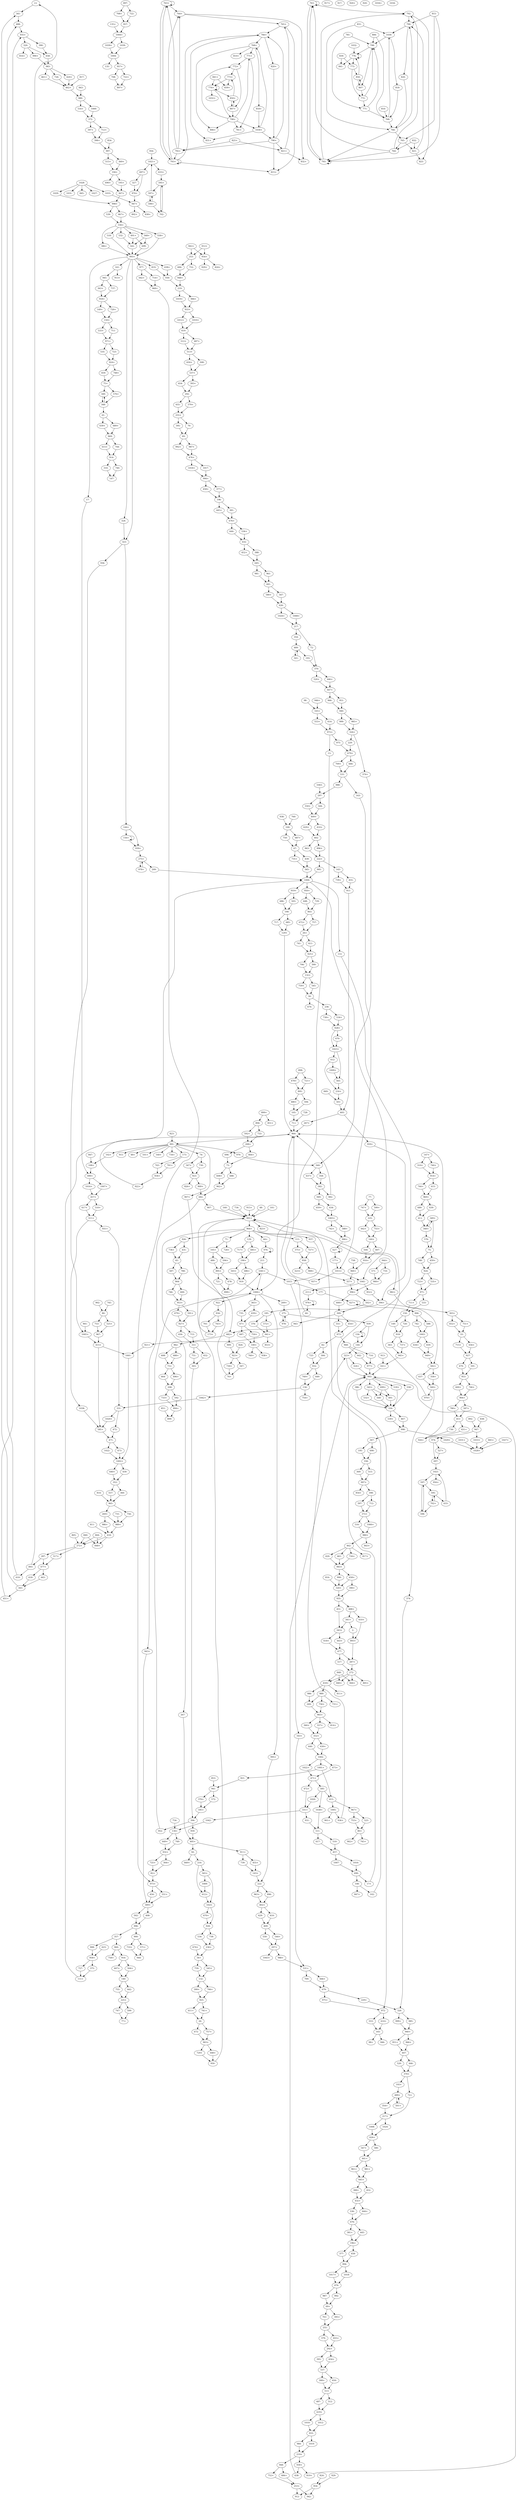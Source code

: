 digraph adj {
graph [k=96]
edge [d=-95]
"2+" [l=181 C=6617]
"2-" [l=181 C=6617]
"13+" [l=51885 C=1947701]
"13-" [l=51885 C=1947701]
"17+" [l=4302 C=157137]
"17-" [l=4302 C=157137]
"26+" [l=36218 C=1332350]
"26-" [l=36218 C=1332350]
"33+" [l=84609 C=2965486]
"33-" [l=84609 C=2965486]
"34+" [l=26505 C=946502]
"34-" [l=26505 C=946502]
"44+" [l=90139 C=2617283]
"44-" [l=90139 C=2617283]
"45+" [l=38775 C=1297351]
"45-" [l=38775 C=1297351]
"48+" [l=26106 C=727720]
"48-" [l=26106 C=727720]
"50+" [l=53007 C=1895568]
"50-" [l=53007 C=1895568]
"61+" [l=8997 C=337406]
"61-" [l=8997 C=337406]
"67+" [l=42121 C=1600592]
"67-" [l=42121 C=1600592]
"69+" [l=132 C=2029]
"69-" [l=132 C=2029]
"70+" [l=528 C=12772]
"70-" [l=528 C=12772]
"71+" [l=38166 C=1436063]
"71-" [l=38166 C=1436063]
"72+" [l=11473 C=368648]
"72-" [l=11473 C=368648]
"73+" [l=26655 C=868369]
"73-" [l=26655 C=868369]
"74+" [l=47492 C=1585593]
"74-" [l=47492 C=1585593]
"75+" [l=29534 C=1113592]
"75-" [l=29534 C=1113592]
"77+" [l=8643 C=333664]
"77-" [l=8643 C=333664]
"80+" [l=27953 C=1037447]
"80-" [l=27953 C=1037447]
"82+" [l=37859 C=1393367]
"82-" [l=37859 C=1393367]
"98+" [l=5160 C=167216]
"98-" [l=5160 C=167216]
"100+" [l=19050 C=720863]
"100-" [l=19050 C=720863]
"101+" [l=48884 C=1375836]
"101-" [l=48884 C=1375836]
"102+" [l=34471 C=1305440]
"102-" [l=34471 C=1305440]
"105+" [l=45658 C=1721011]
"105-" [l=45658 C=1721011]
"108+" [l=1276 C=48092]
"108-" [l=1276 C=48092]
"111+" [l=3347 C=116362]
"111-" [l=3347 C=116362]
"129+" [l=14818 C=445523]
"129-" [l=14818 C=445523]
"132+" [l=24888 C=866347]
"132-" [l=24888 C=866347]
"134+" [l=22569 C=816131]
"134-" [l=22569 C=816131]
"135+" [l=9150 C=266546]
"135-" [l=9150 C=266546]
"140+" [l=7402 C=268202]
"140-" [l=7402 C=268202]
"143+" [l=16079 C=493841]
"143-" [l=16079 C=493841]
"144+" [l=22200 C=800492]
"144-" [l=22200 C=800492]
"147+" [l=5515 C=192295]
"147-" [l=5515 C=192295]
"149+" [l=191 C=3260]
"149-" [l=191 C=3260]
"150+" [l=4909 C=179222]
"150-" [l=4909 C=179222]
"156+" [l=1881 C=69302]
"156-" [l=1881 C=69302]
"160+" [l=13412 C=392368]
"160-" [l=13412 C=392368]
"161+" [l=350 C=19166]
"161-" [l=350 C=19166]
"163+" [l=44864 C=1356671]
"163-" [l=44864 C=1356671]
"165+" [l=3548 C=229948]
"165-" [l=3548 C=229948]
"173+" [l=20225 C=741942]
"173-" [l=20225 C=741942]
"177+" [l=41532 C=1386006]
"177-" [l=41532 C=1386006]
"185+" [l=14299 C=482765]
"185-" [l=14299 C=482765]
"190+" [l=25733 C=817374]
"190-" [l=25733 C=817374]
"193+" [l=9313 C=338063]
"193-" [l=9313 C=338063]
"194+" [l=199 C=26457]
"194-" [l=199 C=26457]
"195+" [l=191 C=23256]
"195-" [l=191 C=23256]
"196+" [l=952 C=58128]
"196-" [l=952 C=58128]
"208+" [l=7012 C=225361]
"208-" [l=7012 C=225361]
"209+" [l=14202 C=516423]
"209-" [l=14202 C=516423]
"211+" [l=39254 C=1182845]
"211-" [l=39254 C=1182845]
"216+" [l=2477 C=88643]
"216-" [l=2477 C=88643]
"217+" [l=1141 C=62992]
"217-" [l=1141 C=62992]
"219+" [l=279 C=12414]
"219-" [l=279 C=12414]
"222+" [l=165 C=3057]
"222-" [l=165 C=3057]
"225+" [l=8090 C=295293]
"225-" [l=8090 C=295293]
"229+" [l=2241 C=73185]
"229-" [l=2241 C=73185]
"236+" [l=12728 C=458281]
"236-" [l=12728 C=458281]
"253+" [l=6420 C=182492]
"253-" [l=6420 C=182492]
"255+" [l=920 C=53860]
"255-" [l=920 C=53860]
"267+" [l=2547 C=73645]
"267-" [l=2547 C=73645]
"269+" [l=168 C=18448]
"269-" [l=168 C=18448]
"272+" [l=286 C=46418]
"272-" [l=286 C=46418]
"275+" [l=131 C=3288]
"275-" [l=131 C=3288]
"287+" [l=134 C=7957]
"287-" [l=134 C=7957]
"292+" [l=202 C=6941]
"292-" [l=202 C=6941]
"297+" [l=186 C=7475]
"297-" [l=186 C=7475]
"303+" [l=11183 C=399112]
"303-" [l=11183 C=399112]
"304+" [l=191 C=3227]
"304-" [l=191 C=3227]
"308+" [l=191 C=3501]
"308-" [l=191 C=3501]
"309+" [l=266 C=16688]
"309-" [l=266 C=16688]
"310+" [l=191 C=3093]
"310-" [l=191 C=3093]
"320+" [l=156 C=14797]
"320-" [l=156 C=14797]
"323+" [l=143 C=3876]
"323-" [l=143 C=3876]
"324+" [l=307 C=9463]
"324-" [l=307 C=9463]
"326+" [l=163 C=3880]
"326-" [l=163 C=3880]
"327+" [l=392 C=5532]
"327-" [l=392 C=5532]
"331+" [l=107 C=1008]
"331-" [l=107 C=1008]
"341+" [l=195 C=11542]
"341-" [l=195 C=11542]
"343+" [l=239 C=14252]
"343-" [l=239 C=14252]
"347+" [l=191 C=2676]
"347-" [l=191 C=2676]
"348+" [l=155 C=3600]
"348-" [l=155 C=3600]
"349+" [l=250 C=4128]
"349-" [l=250 C=4128]
"352+" [l=209 C=27530]
"352-" [l=209 C=27530]
"354+" [l=5063 C=165222]
"354-" [l=5063 C=165222]
"357+" [l=212 C=8329]
"357-" [l=212 C=8329]
"358+" [l=222 C=4412]
"358-" [l=222 C=4412]
"360+" [l=191 C=23078]
"360-" [l=191 C=23078]
"363+" [l=191 C=3051]
"363-" [l=191 C=3051]
"365+" [l=553 C=16482]
"365-" [l=553 C=16482]
"367+" [l=224 C=32397]
"367-" [l=224 C=32397]
"369+" [l=193 C=23127]
"369-" [l=193 C=23127]
"370+" [l=520 C=31757]
"370-" [l=520 C=31757]
"372+" [l=140 C=11374]
"372-" [l=140 C=11374]
"374+" [l=2644 C=95250]
"374-" [l=2644 C=95250]
"375+" [l=191 C=3009]
"375-" [l=191 C=3009]
"376+" [l=191 C=3394]
"376-" [l=191 C=3394]
"377+" [l=191 C=4649]
"377-" [l=191 C=4649]
"379+" [l=191 C=2498]
"379-" [l=191 C=2498]
"381+" [l=314 C=6722]
"381-" [l=314 C=6722]
"386+" [l=246 C=5491]
"386-" [l=246 C=5491]
"388+" [l=1997 C=56974]
"388-" [l=1997 C=56974]
"390+" [l=303 C=6026]
"390-" [l=303 C=6026]
"393+" [l=191 C=3166]
"393-" [l=191 C=3166]
"394+" [l=308 C=17489]
"394-" [l=308 C=17489]
"395+" [l=477 C=11457]
"395-" [l=477 C=11457]
"397+" [l=191 C=23465]
"397-" [l=191 C=23465]
"398+" [l=186 C=21280]
"398-" [l=186 C=21280]
"399+" [l=191 C=3056]
"399-" [l=191 C=3056]
"402+" [l=151 C=3665]
"402-" [l=151 C=3665]
"405+" [l=284 C=10400]
"405-" [l=284 C=10400]
"408+" [l=440 C=22719]
"408-" [l=440 C=22719]
"409+" [l=145 C=4656]
"409-" [l=145 C=4656]
"410+" [l=236 C=6285]
"410-" [l=236 C=6285]
"415+" [l=145 C=5037]
"415-" [l=145 C=5037]
"418+" [l=219 C=26355]
"418-" [l=219 C=26355]
"420+" [l=202 C=12623]
"420-" [l=202 C=12623]
"430+" [l=191 C=23394]
"430-" [l=191 C=23394]
"431+" [l=191 C=3070]
"431-" [l=191 C=3070]
"432+" [l=457 C=26497]
"432-" [l=457 C=26497]
"438+" [l=191 C=3357]
"438-" [l=191 C=3357]
"439+" [l=191 C=3059]
"439-" [l=191 C=3059]
"441+" [l=146 C=3256]
"441-" [l=146 C=3256]
"442+" [l=191 C=3432]
"442-" [l=191 C=3432]
"443+" [l=280 C=15753]
"443-" [l=280 C=15753]
"445+" [l=314 C=6184]
"445-" [l=314 C=6184]
"446+" [l=340 C=7809]
"446-" [l=340 C=7809]
"447+" [l=144 C=3934]
"447-" [l=144 C=3934]
"451+" [l=342 C=19946]
"451-" [l=342 C=19946]
"452+" [l=1106 C=33363]
"452-" [l=1106 C=33363]
"454+" [l=191 C=3642]
"454-" [l=191 C=3642]
"455+" [l=191 C=2946]
"455-" [l=191 C=2946]
"457+" [l=320 C=18053]
"457-" [l=320 C=18053]
"458+" [l=191 C=2490]
"458-" [l=191 C=2490]
"459+" [l=191 C=3671]
"459-" [l=191 C=3671]
"461+" [l=191 C=15406]
"461-" [l=191 C=15406]
"462+" [l=176 C=18499]
"462-" [l=176 C=18499]
"467+" [l=193 C=3263]
"467-" [l=193 C=3263]
"471+" [l=152 C=9434]
"471-" [l=152 C=9434]
"472+" [l=281 C=5447]
"472-" [l=281 C=5447]
"473+" [l=191 C=14977]
"473-" [l=191 C=14977]
"476+" [l=152 C=4307]
"476-" [l=152 C=4307]
"477+" [l=131 C=3671]
"477-" [l=131 C=3671]
"478+" [l=191 C=4004]
"478-" [l=191 C=4004]
"479+" [l=191 C=702]
"479-" [l=191 C=702]
"480+" [l=191 C=3109]
"480-" [l=191 C=3109]
"487+" [l=191 C=3153]
"487-" [l=191 C=3153]
"488+" [l=231 C=25290]
"488-" [l=231 C=25290]
"489+" [l=193 C=6011]
"489-" [l=193 C=6011]
"490+" [l=242 C=10593]
"490-" [l=242 C=10593]
"491+" [l=164 C=4144]
"491-" [l=164 C=4144]
"501+" [l=183 C=1664]
"501-" [l=183 C=1664]
"502+" [l=440 C=11189]
"502-" [l=440 C=11189]
"503+" [l=191 C=2722]
"503-" [l=191 C=2722]
"504+" [l=191 C=2643]
"504-" [l=191 C=2643]
"510+" [l=191 C=4000]
"510-" [l=191 C=4000]
"511+" [l=158 C=4973]
"511-" [l=158 C=4973]
"512+" [l=191 C=3215]
"512-" [l=191 C=3215]
"513+" [l=215 C=6875]
"513-" [l=215 C=6875]
"515+" [l=193 C=8526]
"515-" [l=193 C=8526]
"516+" [l=192 C=4088]
"516-" [l=192 C=4088]
"517+" [l=195 C=3477]
"517-" [l=195 C=3477]
"518+" [l=344 C=11056]
"518-" [l=344 C=11056]
"520+" [l=340 C=7588]
"520-" [l=340 C=7588]
"525+" [l=191 C=3156]
"525-" [l=191 C=3156]
"531+" [l=193 C=6292]
"531-" [l=193 C=6292]
"532+" [l=190 C=4565]
"532-" [l=190 C=4565]
"533+" [l=191 C=3122]
"533-" [l=191 C=3122]
"534+" [l=191 C=1988]
"534-" [l=191 C=1988]
"535+" [l=191 C=2090]
"535-" [l=191 C=2090]
"536+" [l=261 C=5342]
"536-" [l=261 C=5342]
"537+" [l=209 C=8963]
"537-" [l=209 C=8963]
"539+" [l=193 C=22517]
"539-" [l=193 C=22517]
"542+" [l=176 C=5882]
"542-" [l=176 C=5882]
"544+" [l=297 C=6857]
"544-" [l=297 C=6857]
"545+" [l=191 C=2650]
"545-" [l=191 C=2650]
"547+" [l=239 C=4648]
"547-" [l=239 C=4648]
"550+" [l=297 C=6946]
"550-" [l=297 C=6946]
"551+" [l=191 C=2925]
"551-" [l=191 C=2925]
"553+" [l=191 C=4976]
"553-" [l=191 C=4976]
"556+" [l=128 C=7111]
"556-" [l=128 C=7111]
"557+" [l=191 C=9326]
"557-" [l=191 C=9326]
"558+" [l=326 C=16362]
"558-" [l=326 C=16362]
"560+" [l=152 C=3090]
"560-" [l=152 C=3090]
"565+" [l=216 C=4342]
"565-" [l=216 C=4342]
"568+" [l=176 C=3745]
"568-" [l=176 C=3745]
"571+" [l=191 C=2765]
"571-" [l=191 C=2765]
"572+" [l=191 C=544]
"572-" [l=191 C=544]
"576+" [l=256 C=5246]
"576-" [l=256 C=5246]
"580+" [l=239 C=4326]
"580-" [l=239 C=4326]
"582+" [l=159 C=4443]
"582-" [l=159 C=4443]
"585+" [l=161 C=10418]
"585-" [l=161 C=10418]
"587+" [l=191 C=3331]
"587-" [l=191 C=3331]
"588+" [l=191 C=4360]
"588-" [l=191 C=4360]
"591+" [l=191 C=4406]
"591-" [l=191 C=4406]
"592+" [l=191 C=2652]
"592-" [l=191 C=2652]
"594+" [l=191 C=1280]
"594-" [l=191 C=1280]
"595+" [l=103 C=252]
"595-" [l=103 C=252]
"597+" [l=104 C=248]
"597-" [l=104 C=248]
"598+" [l=260 C=2143]
"598-" [l=260 C=2143]
"599+" [l=191 C=2876]
"599-" [l=191 C=2876]
"600+" [l=191 C=2721]
"600-" [l=191 C=2721]
"607+" [l=191 C=347]
"607-" [l=191 C=347]
"608+" [l=191 C=2408]
"608-" [l=191 C=2408]
"610+" [l=281 C=14896]
"610-" [l=281 C=14896]
"611+" [l=191 C=2601]
"611-" [l=191 C=2601]
"612+" [l=212 C=4029]
"612-" [l=212 C=4029]
"614+" [l=191 C=3369]
"614-" [l=191 C=3369]
"615+" [l=191 C=3187]
"615-" [l=191 C=3187]
"617+" [l=191 C=4200]
"617-" [l=191 C=4200]
"618+" [l=278 C=6241]
"618-" [l=278 C=6241]
"619+" [l=196 C=6761]
"619-" [l=196 C=6761]
"623+" [l=131 C=142]
"623-" [l=131 C=142]
"626+" [l=171 C=5016]
"626-" [l=171 C=5016]
"627+" [l=203 C=6126]
"627-" [l=203 C=6126]
"629+" [l=236 C=5660]
"629-" [l=236 C=5660]
"633+" [l=189 C=1446]
"633-" [l=189 C=1446]
"634+" [l=191 C=439]
"634-" [l=191 C=439]
"637+" [l=222 C=3571]
"637-" [l=222 C=3571]
"639+" [l=191 C=302]
"639-" [l=191 C=302]
"640+" [l=191 C=4643]
"640-" [l=191 C=4643]
"642+" [l=191 C=3014]
"642-" [l=191 C=3014]
"644+" [l=261 C=5395]
"644-" [l=261 C=5395]
"645+" [l=152 C=2572]
"645-" [l=152 C=2572]
"648+" [l=191 C=3682]
"648-" [l=191 C=3682]
"649+" [l=191 C=2576]
"649-" [l=191 C=2576]
"650+" [l=191 C=2868]
"650-" [l=191 C=2868]
"652+" [l=191 C=2893]
"652-" [l=191 C=2893]
"654+" [l=191 C=2582]
"654-" [l=191 C=2582]
"655+" [l=191 C=2933]
"655-" [l=191 C=2933]
"656+" [l=191 C=2536]
"656-" [l=191 C=2536]
"658+" [l=189 C=6440]
"658-" [l=189 C=6440]
"659+" [l=191 C=2070]
"659-" [l=191 C=2070]
"664+" [l=191 C=2162]
"664-" [l=191 C=2162]
"666+" [l=191 C=2816]
"666-" [l=191 C=2816]
"670+" [l=246 C=3976]
"670-" [l=246 C=3976]
"672+" [l=191 C=3000]
"672-" [l=191 C=3000]
"674+" [l=163 C=248]
"674-" [l=163 C=248]
"676+" [l=176 C=5805]
"676-" [l=176 C=5805]
"679+" [l=291 C=11743]
"679-" [l=291 C=11743]
"682+" [l=137 C=2319]
"682-" [l=137 C=2319]
"684+" [l=191 C=3082]
"684-" [l=191 C=3082]
"685+" [l=191 C=2705]
"685-" [l=191 C=2705]
"686+" [l=191 C=362]
"686-" [l=191 C=362]
"687+" [l=191 C=2950]
"687-" [l=191 C=2950]
"688+" [l=191 C=447]
"688-" [l=191 C=447]
"689+" [l=191 C=4263]
"689-" [l=191 C=4263]
"690+" [l=191 C=3709]
"690-" [l=191 C=3709]
"696+" [l=191 C=535]
"696-" [l=191 C=535]
"697+" [l=216 C=2537]
"697-" [l=216 C=2537]
"699+" [l=176 C=668]
"699-" [l=176 C=668]
"701+" [l=191 C=2988]
"701-" [l=191 C=2988]
"702+" [l=260 C=2694]
"702-" [l=260 C=2694]
"706+" [l=191 C=256]
"706-" [l=191 C=256]
"708+" [l=191 C=2356]
"708-" [l=191 C=2356]
"709+" [l=191 C=3394]
"709-" [l=191 C=3394]
"710+" [l=191 C=325]
"710-" [l=191 C=325]
"711+" [l=191 C=317]
"711-" [l=191 C=317]
"712+" [l=191 C=5054]
"712-" [l=191 C=5054]
"714+" [l=191 C=246]
"714-" [l=191 C=246]
"715+" [l=191 C=436]
"715-" [l=191 C=436]
"717+" [l=191 C=330]
"717-" [l=191 C=330]
"720+" [l=191 C=461]
"720-" [l=191 C=461]
"721+" [l=191 C=332]
"721-" [l=191 C=332]
"722+" [l=191 C=479]
"722-" [l=191 C=479]
"723+" [l=191 C=964]
"723-" [l=191 C=964]
"725+" [l=191 C=336]
"725-" [l=191 C=336]
"726+" [l=191 C=288]
"726-" [l=191 C=288]
"727+" [l=191 C=318]
"727-" [l=191 C=318]
"728+" [l=155 C=409]
"728-" [l=155 C=409]
"729+" [l=191 C=301]
"729-" [l=191 C=301]
"730+" [l=191 C=496]
"730-" [l=191 C=496]
"731+" [l=125 C=143]
"731-" [l=125 C=143]
"733+" [l=191 C=361]
"733-" [l=191 C=361]
"734+" [l=117 C=53]
"734-" [l=117 C=53]
"735+" [l=191 C=500]
"735-" [l=191 C=500]
"736+" [l=191 C=407]
"736-" [l=191 C=407]
"737+" [l=191 C=642]
"737-" [l=191 C=642]
"738+" [l=191 C=548]
"738-" [l=191 C=548]
"739+" [l=191 C=491]
"739-" [l=191 C=491]
"740+" [l=191 C=280]
"740-" [l=191 C=280]
"741+" [l=191 C=258]
"741-" [l=191 C=258]
"742+" [l=191 C=318]
"742-" [l=191 C=318]
"743+" [l=191 C=291]
"743-" [l=191 C=291]
"744+" [l=191 C=464]
"744-" [l=191 C=464]
"745+" [l=126 C=66]
"745-" [l=126 C=66]
"746+" [l=191 C=444]
"746-" [l=191 C=444]
"747+" [l=191 C=330]
"747-" [l=191 C=330]
"748+" [l=191 C=287]
"748-" [l=191 C=287]
"749+" [l=191 C=271]
"749-" [l=191 C=271]
"750+" [l=191 C=426]
"750-" [l=191 C=426]
"751+" [l=191 C=326]
"751-" [l=191 C=326]
"752+" [l=191 C=378]
"752-" [l=191 C=378]
"753+" [l=191 C=467]
"753-" [l=191 C=467]
"754+" [l=196 C=380]
"754-" [l=196 C=380]
"755+" [l=191 C=472]
"755-" [l=191 C=472]
"756+" [l=191 C=546]
"756-" [l=191 C=546]
"757+" [l=191 C=311]
"757-" [l=191 C=311]
"758+" [l=147 C=223]
"758-" [l=147 C=223]
"759+" [l=191 C=318]
"759-" [l=191 C=318]
"760+" [l=128 C=136]
"760-" [l=128 C=136]
"763+" [l=96 C=255]
"763-" [l=96 C=255]
"764+" [l=96 C=255]
"764-" [l=96 C=255]
"765+" [l=96 C=255]
"765-" [l=96 C=255]
"766+" [l=96 C=255]
"766-" [l=96 C=255]
"768+" [l=96 C=255]
"768-" [l=96 C=255]
"771+" [l=98 C=765]
"771-" [l=98 C=765]
"772+" [l=98 C=765]
"772-" [l=98 C=765]
"773+" [l=102 C=1710]
"773-" [l=102 C=1710]
"776+" [l=99 C=840]
"776-" [l=99 C=840]
"780+" [l=191 C=221]
"780-" [l=191 C=221]
"781+" [l=139 C=239]
"781-" [l=139 C=239]
"790+" [l=96 C=155]
"790-" [l=96 C=155]
"792+" [l=96 C=173]
"792-" [l=96 C=173]
"793+" [l=189 C=4006]
"793-" [l=189 C=4006]
"798+" [l=98 C=436]
"798-" [l=98 C=436]
"805+" [l=117 C=88]
"805-" [l=117 C=88]
"806+" [l=134 C=252]
"806-" [l=134 C=252]
"807+" [l=175 C=305]
"807-" [l=175 C=305]
"810+" [l=161 C=369]
"810-" [l=161 C=369]
"811+" [l=133 C=98]
"811-" [l=133 C=98]
"814+" [l=124 C=74]
"814-" [l=124 C=74]
"815+" [l=142 C=3016]
"815-" [l=142 C=3016]
"816+" [l=102 C=15]
"816-" [l=102 C=15]
"817+" [l=128 C=102]
"817-" [l=128 C=102]
"818+" [l=182 C=443]
"818-" [l=182 C=443]
"819+" [l=191 C=366]
"819-" [l=191 C=366]
"820+" [l=188 C=653]
"820-" [l=188 C=653]
"821+" [l=96 C=3]
"821-" [l=96 C=3]
"823+" [l=114 C=51]
"823-" [l=114 C=51]
"824+" [l=157 C=205]
"824-" [l=157 C=205]
"825+" [l=150 C=174]
"825-" [l=150 C=174]
"826+" [l=187 C=478]
"826-" [l=187 C=478]
"831+" [l=155 C=343]
"831-" [l=155 C=343]
"832+" [l=98 C=96]
"832-" [l=98 C=96]
"838+" [l=110 C=34]
"838-" [l=110 C=34]
"839+" [l=131 C=206]
"839-" [l=131 C=206]
"840+" [l=128 C=104]
"840-" [l=128 C=104]
"841+" [l=114 C=42]
"841-" [l=114 C=42]
"843+" [l=120 C=90]
"843-" [l=120 C=90]
"844+" [l=119 C=78]
"844-" [l=119 C=78]
"845+" [l=111 C=364]
"845-" [l=111 C=364]
"847+" [l=122 C=64]
"847-" [l=122 C=64]
"848+" [l=106 C=34]
"848-" [l=106 C=34]
"849+" [l=123 C=70]
"849-" [l=123 C=70]
"850+" [l=111 C=38]
"850-" [l=111 C=38]
"851+" [l=103 C=18]
"851-" [l=103 C=18]
"853+" [l=140 C=123]
"853-" [l=140 C=123]
"854+" [l=118 C=57]
"854-" [l=118 C=57]
"892+" [l=113049 C=3111879]
"892-" [l=113049 C=3111879]
"893+" [l=287 C=29556]
"893-" [l=287 C=29556]
"894+" [l=76659 C=2527415]
"894-" [l=76659 C=2527415]
"895+" [l=102482 C=3833737]
"895-" [l=102482 C=3833737]
"896+" [l=21865 C=680923]
"896-" [l=21865 C=680923]
"897+" [l=104259 C=3262571]
"897-" [l=104259 C=3262571]
"898+" [l=59208 C=2253594]
"898-" [l=59208 C=2253594]
"899+" [l=46513 C=1471307]
"899-" [l=46513 C=1471307]
"900+" [l=41851 C=1381651]
"900-" [l=41851 C=1381651]
"901+" [l=48671 C=1847974]
"901-" [l=48671 C=1847974]
"902+" [l=83395 C=3155699]
"902-" [l=83395 C=3155699]
"903+" [l=55828 C=2051894]
"903-" [l=55828 C=2051894]
"904+" [l=39614 C=1330418]
"904-" [l=39614 C=1330418]
"906+" [l=66459 C=2261587]
"906-" [l=66459 C=2261587]
"907+" [l=47118 C=1584610]
"907-" [l=47118 C=1584610]
"908+" [l=31616 C=1205305]
"908-" [l=31616 C=1205305]
"909+" [l=20063 C=650855]
"909-" [l=20063 C=650855]
"911+" [l=21268 C=618479]
"911-" [l=21268 C=618479]
"912+" [l=20276 C=553865]
"912-" [l=20276 C=553865]
"913+" [l=22483 C=835193]
"913-" [l=22483 C=835193]
"914+" [l=85836 C=3207307]
"914-" [l=85836 C=3207307]
"915+" [l=55711 C=1555471]
"915-" [l=55711 C=1555471]
"916+" [l=77576 C=2884478]
"916-" [l=77576 C=2884478]
"917+" [l=120053 C=3357347]
"917-" [l=120053 C=3357347]
"918+" [l=30966 C=1147751]
"918-" [l=30966 C=1147751]
"919+" [l=34991 C=1119336]
"919-" [l=34991 C=1119336]
"920+" [l=76215 C=2101664]
"920-" [l=76215 C=2101664]
"921+" [l=29707 C=1014093]
"921-" [l=29707 C=1014093]
"922+" [l=75314 C=2819365]
"922-" [l=75314 C=2819365]
"923+" [l=79018 C=2594012]
"923-" [l=79018 C=2594012]
"924+" [l=80339 C=2995553]
"924-" [l=80339 C=2995553]
"925+" [l=93335 C=3377388]
"925-" [l=93335 C=3377388]
"926+" [l=72439 C=2404837]
"926-" [l=72439 C=2404837]
"927+" [l=46701 C=1626207]
"927-" [l=46701 C=1626207]
"928+" [l=62788 C=2266240]
"928-" [l=62788 C=2266240]
"929+" [l=54482 C=1464241]
"929-" [l=54482 C=1464241]
"930+" [l=21184 C=737443]
"930-" [l=21184 C=737443]
"931+" [l=26212 C=1004973]
"931-" [l=26212 C=1004973]
"932+" [l=86361 C=3153847]
"932-" [l=86361 C=3153847]
"933+" [l=1975 C=128103]
"933-" [l=1975 C=128103]
"934+" [l=52012 C=1895515]
"934-" [l=52012 C=1895515]
"935+" [l=426 C=81643]
"935-" [l=426 C=81643]
"936+" [l=90544 C=3381655]
"936-" [l=90544 C=3381655]
"937+" [l=9439 C=316096]
"937-" [l=9439 C=316096]
"938+" [l=17805 C=684785]
"938-" [l=17805 C=684785]
"939+" [l=17453 C=656468]
"939-" [l=17453 C=656468]
"940+" [l=1845 C=116298]
"940-" [l=1845 C=116298]
"941+" [l=31934 C=1125399]
"941-" [l=31934 C=1125399]
"942+" [l=9500 C=287223]
"942-" [l=9500 C=287223]
"943+" [l=11537 C=364459]
"943-" [l=11537 C=364459]
"944+" [l=31981 C=1017086]
"944-" [l=31981 C=1017086]
"945+" [l=17655 C=671749]
"945-" [l=17655 C=671749]
"946+" [l=32785 C=1219038]
"946-" [l=32785 C=1219038]
"947+" [l=66736 C=1849100]
"947-" [l=66736 C=1849100]
"948+" [l=45119 C=1383941]
"948-" [l=45119 C=1383941]
"949+" [l=34308 C=1129520]
"949-" [l=34308 C=1129520]
"950+" [l=31494 C=1178105]
"950-" [l=31494 C=1178105]
"951+" [l=6282 C=234014]
"951-" [l=6282 C=234014]
"952+" [l=58615 C=2347257]
"952-" [l=58615 C=2347257]
"953+" [l=9999 C=350497]
"953-" [l=9999 C=350497]
"954+" [l=36009 C=964668]
"954-" [l=36009 C=964668]
"956+" [l=6104 C=164757]
"956-" [l=6104 C=164757]
"957+" [l=87501 C=2639525]
"957-" [l=87501 C=2639525]
"958+" [l=19450 C=718856]
"958-" [l=19450 C=718856]
"959+" [l=3053 C=102156]
"959-" [l=3053 C=102156]
"960+" [l=50197 C=1892615]
"960-" [l=50197 C=1892615]
"961+" [l=4786 C=171067]
"961-" [l=4786 C=171067]
"962+" [l=16843 C=556115]
"962-" [l=16843 C=556115]
"963+" [l=3227 C=103288]
"963-" [l=3227 C=103288]
"964+" [l=356 C=63151]
"964-" [l=356 C=63151]
"965+" [l=471 C=93295]
"965-" [l=471 C=93295]
"966+" [l=7657 C=248298]
"966-" [l=7657 C=248298]
"967+" [l=15780 C=597010]
"967-" [l=15780 C=597010]
"968+" [l=36493 C=1394289]
"968-" [l=36493 C=1394289]
"969+" [l=72130 C=2706307]
"969-" [l=72130 C=2706307]
"970+" [l=82230 C=2401074]
"970-" [l=82230 C=2401074]
"971+" [l=29309 C=1087366]
"971-" [l=29309 C=1087366]
"972+" [l=2593 C=185925]
"972-" [l=2593 C=185925]
"973+" [l=883 C=63055]
"973-" [l=883 C=63055]
"974+" [l=2421 C=68639]
"974-" [l=2421 C=68639]
"975+" [l=4215 C=128155]
"975-" [l=4215 C=128155]
"976+" [l=436 C=19718]
"976-" [l=436 C=19718]
"977+" [l=8759 C=331775]
"977-" [l=8759 C=331775]
"978+" [l=1264 C=46380]
"978-" [l=1264 C=46380]
"980+" [l=274 C=44055]
"980-" [l=274 C=44055]
"981+" [l=4863 C=146499]
"981-" [l=4863 C=146499]
"982+" [l=22324 C=648185]
"982-" [l=22324 C=648185]
"983+" [l=523 C=106873]
"983-" [l=523 C=106873]
"984+" [l=424 C=10580]
"984-" [l=424 C=10580]
"985+" [l=423 C=11716]
"985-" [l=423 C=11716]
"986+" [l=325 C=11529]
"986-" [l=325 C=11529]
"987+" [l=1277 C=37619]
"987-" [l=1277 C=37619]
"988+" [l=2973 C=93833]
"988-" [l=2973 C=93833]
"989+" [l=273 C=40597]
"989-" [l=273 C=40597]
"990+" [l=192 C=19619]
"990-" [l=192 C=19619]
"991+" [l=389 C=70676]
"991-" [l=389 C=70676]
"992+" [l=1374 C=45848]
"992-" [l=1374 C=45848]
"993+" [l=131 C=8342]
"993-" [l=131 C=8342]
"994+" [l=513 C=27770]
"994-" [l=513 C=27770]
"995+" [l=48657 C=1532892]
"995-" [l=48657 C=1532892]
"996+" [l=1523 C=157395]
"996-" [l=1523 C=157395]
"997+" [l=383 C=71226]
"997-" [l=383 C=71226]
"998+" [l=255 C=39719]
"998-" [l=255 C=39719]
"999+" [l=423 C=8512]
"999-" [l=423 C=8512]
"1000+" [l=192 C=22611]
"1000-" [l=192 C=22611]
"1001+" [l=333 C=15903]
"1001-" [l=333 C=15903]
"1002+" [l=156 C=14586]
"1002-" [l=156 C=14586]
"1003+" [l=970 C=27697]
"1003-" [l=970 C=27697]
"1004+" [l=151 C=4001]
"1004-" [l=151 C=4001]
"1005+" [l=206 C=4868]
"1005-" [l=206 C=4868]
"1006+" [l=177 C=11391]
"1006-" [l=177 C=11391]
"1007+" [l=632 C=22036]
"1007-" [l=632 C=22036]
"1008+" [l=332 C=7993]
"1008-" [l=332 C=7993]
"1009+" [l=248 C=5023]
"1009-" [l=248 C=5023]
"1010+" [l=549 C=15829]
"1010-" [l=549 C=15829]
"1012+" [l=591 C=16686]
"1012-" [l=591 C=16686]
"1015+" [l=173 C=7640]
"1015-" [l=173 C=7640]
"1016+" [l=632 C=19737]
"1016-" [l=632 C=19737]
"1017+" [l=307 C=7103]
"1017-" [l=307 C=7103]
"1018+" [l=307 C=7499]
"1018-" [l=307 C=7499]
"1019+" [l=424 C=12301]
"1019-" [l=424 C=12301]
"1020+" [l=217 C=4814]
"1020-" [l=217 C=4814]
"1021+" [l=140 C=2260]
"1021-" [l=140 C=2260]
"1022+" [l=191 C=5213]
"1022-" [l=191 C=5213]
"1023+" [l=100 C=208]
"1023-" [l=100 C=208]
"1024+" [l=332 C=6388]
"1024-" [l=332 C=6388]
"1027+" [l=152 C=762]
"1027-" [l=152 C=762]
"1028+" [l=125 C=7164]
"1028-" [l=125 C=7164]
"1029+" [l=188 C=677]
"1029-" [l=188 C=677]
"1030+" [l=98 C=430]
"1030-" [l=98 C=430]
"1031+" [l=113 C=800]
"1031-" [l=113 C=800]
"1032+" [l=128 C=147]
"1032-" [l=128 C=147]
"1033+" [l=189 C=850]
"1033-" [l=189 C=850]
"1034+" [l=126 C=7242]
"1034-" [l=126 C=7242]
"1038+" [l=32888 C=1236884]
"1038-" [l=32888 C=1236884]
"1039+" [l=1931 C=58416]
"1039-" [l=1931 C=58416]
"1041+" [l=113 C=2492]
"1041-" [l=113 C=2492]
"1042+" [l=75766 C=2720624]
"1042-" [l=75766 C=2720624]
"1043+" [l=16766 C=516520]
"1043-" [l=16766 C=516520]
"2+" -> "341-"
"2-" -> "893+"
"13+" -> "972-"
"13-" -> "1006+" [d=-76]
"17+" -> "993-" [d=-87]
"17-" -> "490+"
"26+" -> "611-"
"26+" -> "741-"
"26-" -> "672-"
"26-" -> "757+"
"33+" -> "652-"
"33+" -> "751-"
"33-" -> "656+"
"33-" -> "715+"
"34+" -> "545+"
"34+" -> "759-"
"34-" -> "236-"
"34-" -> "674-"
"44+" -> "976-"
"44-" -> "964-" [d=-92]
"45+" -> "431+"
"45+" -> "736-"
"45-" -> "587-"
"45-" -> "780-"
"48-" -> "991+" [d=-30]
"50+" -> "405-"
"50-" -> "216-"
"50-" -> "849+"
"61+" -> "348+"
"61-" -> "639+"
"61-" -> "689+"
"67+" -> "687-"
"67+" -> "750+"
"67-" -> "439-"
"67-" -> "735+"
"69+" -> "70+"
"69+" -> "395+"
"69-" -> "987+"
"69-" -> "992+"
"70+" -> "255-"
"70-" -> "69-"
"71+" -> "964-" [d=-91]
"71-" -> "105+"
"71-" -> "728+"
"72+" -> "217+"
"72-" -> "370-"
"73+" -> "664-"
"73+" -> "696+"
"73-" -> "608+"
"73-" -> "688-"
"74+" -> "991+" [d=-31]
"74-" -> "347+"
"74-" -> "730-"
"75+" -> "576+"
"75+" -> "349-" [d=-89]
"75-" -> "459+"
"75-" -> "748-"
"77-" -> "599+"
"77-" -> "747+"
"80+" -> "745+"
"80+" -> "902+"
"80-" -> "525+"
"80-" -> "753-"
"82+" -> "973+"
"82-" -> "304-"
"82-" -> "725-"
"98-" -> "165+"
"100+" -> "760+"
"100+" -> "938+"
"100-" -> "687+"
"100-" -> "750-"
"101-" -> "991+" [d=-30]
"102+" -> "108+"
"102-" -> "991+" [d=-31]
"105+" -> "480-"
"105+" -> "594+"
"105-" -> "71+"
"108+" -> "490+"
"108-" -> "102-"
"108-" -> "847+"
"111+" -> "964-"
"111-" -> "375+"
"111-" -> "727+"
"129+" -> "964-" [d=-89]
"129-" -> "685+"
"129-" -> "717+"
"132+" -> "545-"
"132+" -> "759+"
"132-" -> "399+"
"132-" -> "706+"
"134+" -> "649+"
"134+" -> "749-"
"134-" -> "754+"
"134-" -> "1042+"
"135+" -> "1004+"
"140+" -> "504-"
"140+" -> "607-"
"140-" -> "442-"
"140-" -> "755-"
"143+" -> "222-"
"143-" -> "455-"
"143-" -> "739+"
"144+" -> "156+"
"144+" -> "939+"
"144-" -> "323+"
"147+" -> "310+"
"147+" -> "740+"
"149+" -> "150+"
"149-" -> "918-"
"150+" -> "533+"
"150+" -> "711-"
"150-" -> "149-"
"150-" -> "720-"
"156+" -> "156+"
"156+" -> "939+"
"156-" -> "144-"
"156-" -> "156-"
"160-" -> "991+" [d=-30]
"161+" -> "993-" [d=-89]
"161-" -> "913+"
"161-" -> "945-"
"163+" -> "531+"
"163-" -> "1015+"
"165+" -> "553+"
"165+" -> "614-"
"165-" -> "98+"
"165-" -> "946-"
"173+" -> "991+" [d=-30]
"173-" -> "701+"
"173-" -> "743-"
"177+" -> "1015+"
"177-" -> "627+"
"185+" -> "394-"
"185-" -> "376-"
"185-" -> "572+"
"190+" -> "503+"
"190+" -> "686+"
"190-" -> "685-"
"190-" -> "717-"
"193+" -> "489+"
"193-" -> "370-"
"194+" -> "195+"
"194+" -> "690+"
"194-" -> "369-"
"194-" -> "515-"
"195+" -> "367+"
"195-" -> "194-"
"196+" -> "377-"
"196+" -> "458-"
"196-" -> "381-"
"196-" -> "445+"
"208+" -> "664+"
"208+" -> "696-"
"208-" -> "592-"
"208-" -> "733+"
"209+" -> "275-"
"209-" -> "1006-" [d=-93]
"211+" -> "976+"
"211-" -> "1041+"
"216+" -> "50+"
"216-" -> "565+"
"216-" -> "612+" [d=-91]
"217+" -> "1008-"
"217+" -> "1024-"
"217-" -> "72-"
"217-" -> "354-"
"219+" -> "930+"
"219+" -> "948-"
"219-" -> "984+"
"219-" -> "1019+"
"222+" -> "143-"
"222+" -> "995-"
"222-" -> "896-"
"222-" -> "963+"
"225+" -> "599-"
"225+" -> "747-"
"225-" -> "442+"
"225-" -> "755+"
"229+" -> "326-"
"229-" -> "679+"
"236+" -> "34+"
"236-" -> "534+"
"236-" -> "738+"
"253+" -> "912-"
"253+" -> "942-"
"253-" -> "684-"
"253-" -> "752-"
"255+" -> "70-"
"255+" -> "395-"
"255-" -> "379-"
"255-" -> "655+"
"267+" -> "964-" [d=-91]
"267-" -> "405+"
"269+" -> "986+"
"269+" -> "989+" [d=-72]
"269-" -> "965+"
"272+" -> "287-"
"272+" -> "517+"
"272-" -> "805+"
"272-" -> "418+" [d=-93]
"272-" -> "840+" [d=-93]
"272-" -> "844+" [d=-93]
"275+" -> "209-"
"275+" -> "978+"
"275-" -> "939-"
"275-" -> "978-"
"287+" -> "272-"
"287-" -> "893-"
"287-" -> "477+" [d=-34]
"292+" -> "393-"
"292+" -> "654+"
"292-" -> "379+"
"292-" -> "655-"
"297+" -> "988+"
"297+" -> "1043+"
"297-" -> "544-"
"297-" -> "550+"
"303+" -> "652+"
"303+" -> "751+"
"303-" -> "394-"
"304+" -> "82+"
"304-" -> "932-"
"308+" -> "513-"
"308-" -> "537+"
"309+" -> "408-"
"309+" -> "502-"
"309-" -> "943-"
"309-" -> "454+" [d=-91]
"309-" -> "551-" [d=-91]
"310+" -> "914+"
"310-" -> "147-"
"320+" -> "935-"
"320-" -> "816+"
"320-" -> "990+" [d=-52]
"320-" -> "658-" [d=-49]
"323+" -> "324+"
"323+" -> "993-" [d=-18]
"323-" -> "144+"
"323-" -> "936-"
"324+" -> "993-" [d=-93]
"324-" -> "323-"
"326+" -> "229-"
"326+" -> "374+"
"326-" -> "985-"
"326-" -> "999+"
"327+" -> "697-"
"327-" -> "974+"
"331+" -> "931-"
"331+" -> "1042-"
"331-" -> "472-"
"331-" -> "1020+"
"341+" -> "2-"
"341+" -> "343+" [d=-82]
"341-" -> "488-"
"343+" -> "443+"
"343+" -> "618+"
"343-" -> "451+"
"343-" -> "341-" [d=-82]
"347+" -> "923-"
"347-" -> "74+"
"348+" -> "349+"
"348+" -> "576-"
"348-" -> "61-"
"348-" -> "349-" [d=-78]
"349+" -> "75-" [d=-89]
"349+" -> "348+" [d=-78]
"349-" -> "348-"
"352+" -> "430+"
"352+" -> "640-"
"352-" -> "360-"
"352-" -> "557-"
"354+" -> "217+"
"354-" -> "489-"
"357+" -> "996+"
"357-" -> "908-"
"357-" -> "960-"
"358+" -> "560+"
"358-" -> "582-"
"360+" -> "352+"
"360-" -> "965-" [d=-94]
"363+" -> "918+"
"363-" -> "945+"
"365+" -> "439+"
"365+" -> "735-"
"365-" -> "1006-"
"367+" -> "998+"
"367-" -> "195-"
"367-" -> "690-"
"369+" -> "194+"
"369-" -> "997+"
"370+" -> "72+"
"370+" -> "193+"
"370-" -> "446+"
"370-" -> "520+"
"372+" -> "516-"
"372+" -> "1000+"
"372-" -> "397+"
"372-" -> "712+"
"374+" -> "560-"
"374-" -> "326-"
"375+" -> "958-"
"375-" -> "111+"
"376+" -> "185+"
"376-" -> "941+"
"377+" -> "196-"
"377-" -> "994-"
"379+" -> "255+"
"379-" -> "292+"
"381+" -> "196+"
"381-" -> "676+"
"386+" -> "993+" [d=-92]
"386-" -> "556-" [d=-93]
"388+" -> "432+"
"388-" -> "645-"
"390+" -> "935-"
"390-" -> "658-"
"393+" -> "292-"
"393-" -> "537-"
"394+" -> "185-"
"394+" -> "303+"
"394-" -> "952-"
"394-" -> "959-"
"395+" -> "255-"
"395-" -> "69-"
"397+" -> "398+"
"397-" -> "372+"
"398+" -> "997-"
"398-" -> "397-"
"398-" -> "712-"
"399+" -> "925-"
"399-" -> "132+"
"402+" -> "410-"
"402+" -> "629-"
"402-" -> "896+"
"402-" -> "963-"
"405+" -> "50-"
"405+" -> "911+"
"405-" -> "267+"
"405-" -> "959+"
"408+" -> "309-"
"408-" -> "996-"
"409+" -> "410+"
"409+" -> "629+"
"409-" -> "544+"
"409-" -> "550-"
"410+" -> "402-"
"410-" -> "409-"
"415+" -> "1001-" [d=-45]
"415+" -> "585+" [d=-45]
"415-" -> "967+"
"415-" -> "1005-"
"418+" -> "986-"
"418+" -> "811+" [d=-66]
"418+" -> "989-" [d=-66]
"418-" -> "848+"
"418-" -> "272+" [d=-93]
"420+" -> "462+" [d=-36]
"420-" -> "983+"
"430+" -> "1002-"
"430-" -> "352-"
"431+" -> "926+"
"431-" -> "45-"
"432+" -> "536-"
"432+" -> "644+"
"432-" -> "388-"
"432-" -> "452+"
"438+" -> "930-"
"438-" -> "993-" [d=-81]
"439+" -> "67+"
"439-" -> "365-"
"441+" -> "961+"
"441+" -> "981+"
"441-" -> "547-"
"441-" -> "580+"
"442+" -> "140+"
"442-" -> "225+"
"443+" -> "477-"
"443-" -> "343-"
"445+" -> "676+"
"445-" -> "196+"
"446+" -> "447+"
"446-" -> "370+"
"447+" -> "951-"
"447+" -> "966-"
"447-" -> "446-"
"447-" -> "520-"
"451+" -> "935+"
"451-" -> "343+"
"452+" -> "645-"
"452-" -> "432+"
"454+" -> "973-"
"454-" -> "309+" [d=-91]
"455+" -> "143+"
"455-" -> "911-"
"457+" -> "510+"
"457+" -> "617+"
"457-" -> "1007-"
"457-" -> "1016-"
"458+" -> "196-"
"458-" -> "994-"
"459+" -> "924-"
"459-" -> "75+"
"461+" -> "462+" [d=-18]
"461-" -> "983+" [d=-18]
"462+" -> "980-"
"462-" -> "817+"
"462-" -> "420-" [d=-36]
"462-" -> "461-" [d=-18]
"462-" -> "726+" [d=-18]
"467+" -> "556+"
"467-" -> "998-"
"471+" -> "472+"
"471+" -> "585-"
"471-" -> "473-"
"471-" -> "1022-"
"472+" -> "331+"
"472-" -> "471-"
"473+" -> "471+"
"473-" -> "1002+" [d=-76]
"476+" -> "1017-"
"476+" -> "1018+"
"476-" -> "987-"
"476-" -> "992-"
"477+" -> "443-"
"477+" -> "618-"
"477-" -> "517-"
"477-" -> "287+" [d=-34]
"478+" -> "895-"
"478-" -> "898+"
"479+" -> "927+"
"479-" -> "953-"
"480+" -> "105-"
"480-" -> "895+"
"487+" -> "513+"
"487-" -> "619+"
"488+" -> "341+"
"488+" -> "610+"
"488-" -> "935+"
"489+" -> "354+"
"489+" -> "501+"
"489-" -> "193-"
"489-" -> "501-"
"490+" -> "1007+"
"490+" -> "1016+"
"490-" -> "17+"
"490-" -> "108-"
"491+" -> "542-" [d=-80]
"491+" -> "699-" [d=-80]
"491-" -> "556-" [d=-75]
"501+" -> "489+"
"501-" -> "489-"
"502+" -> "309-"
"502-" -> "996-"
"503+" -> "919-"
"503-" -> "190-"
"504+" -> "140-"
"504-" -> "916+"
"510+" -> "511+"
"510-" -> "457-"
"511+" -> "931+"
"511+" -> "1038-"
"511-" -> "510-"
"511-" -> "617-"
"512+" -> "513+"
"512-" -> "619+"
"513+" -> "308-"
"513+" -> "650+"
"513-" -> "487-"
"513-" -> "512-"
"515+" -> "194+"
"515-" -> "997+"
"516+" -> "372-"
"516-" -> "980+"
"517+" -> "477+"
"517-" -> "272-"
"518+" -> "556-" [d=-93]
"518-" -> "993+" [d=-87]
"520+" -> "447+"
"520-" -> "370+"
"525+" -> "967-"
"525-" -> "80+"
"531+" -> "666+"
"531+" -> "709-"
"531-" -> "163-"
"531-" -> "988-"
"532+" -> "556-" [d=-93]
"532-" -> "542-" [d=-87]
"533+" -> "971+"
"533-" -> "150-"
"534+" -> "928+"
"534-" -> "236+"
"535+" -> "971-"
"535-" -> "924+"
"536+" -> "432-"
"536-" -> "676-"
"537+" -> "393+"
"537+" -> "654-"
"537-" -> "308+"
"537-" -> "650-"
"539+" -> "998-"
"539-" -> "556+"
"542+" -> "491-" [d=-80]
"542+" -> "532+" [d=-87]
"542+" -> "568-" [d=-80]
"542-" -> "993+" [d=-21]
"544+" -> "297+"
"544-" -> "409+"
"545+" -> "132-"
"545-" -> "34-"
"547+" -> "441+"
"547-" -> "626-"
"550+" -> "409+"
"550-" -> "297+"
"551+" -> "309+" [d=-91]
"551-" -> "973-"
"553+" -> "972+"
"553-" -> "165-"
"556+" -> "386+" [d=-93]
"556+" -> "518-" [d=-93]
"556+" -> "532-" [d=-93]
"556+" -> "568+" [d=-84]
"556+" -> "491+" [d=-75]
"556+" -> "558+" [d=-75]
"556-" -> "467-"
"556-" -> "539+"
"557+" -> "352+"
"557-" -> "965-" [d=-94]
"558+" -> "993+" [d=-87]
"558-" -> "556-" [d=-75]
"560+" -> "374-"
"560+" -> "970+"
"560-" -> "358-"
"560-" -> "637+"
"565+" -> "1009-"
"565+" -> "1023-"
"565-" -> "216+"
"568+" -> "699-" [d=-80]
"568+" -> "542-" [d=-80]
"568-" -> "556-" [d=-84]
"571+" -> "944-"
"571-" -> "900+"
"572+" -> "941+"
"572-" -> "185+"
"576+" -> "348-"
"576-" -> "75-"
"580+" -> "626-"
"580-" -> "441+"
"582+" -> "358+"
"582+" -> "637-"
"582-" -> "949-"
"582-" -> "982-"
"585+" -> "471-"
"585-" -> "1020-"
"585-" -> "415-" [d=-45]
"585-" -> "1038+" [d=-45]
"587+" -> "45+"
"587-" -> "904-"
"588+" -> "906+"
"588-" -> "1003-"
"591+" -> "927+"
"591-" -> "953-"
"592+" -> "208+"
"592-" -> "894+"
"594+" -> "895+"
"594-" -> "105-"
"595+" -> "597+" [d=-94]
"595+" -> "702-" [d=-94]
"595-" -> "633-"
"595-" -> "702+"
"597+" -> "598+"
"597+" -> "1021+" [d=-78]
"597-" -> "595-" [d=-94]
"597-" -> "598-" [d=-94]
"598+" -> "702-" [d=-94]
"598+" -> "597+" [d=-94]
"598-" -> "597-"
"599+" -> "225-"
"599-" -> "77+"
"600+" -> "904+"
"600-" -> "953+"
"607+" -> "140-"
"607-" -> "916+"
"608+" -> "962+"
"608-" -> "73+"
"610+" -> "893+"
"610-" -> "488-"
"611+" -> "26-"
"611-" -> "925+"
"612+" -> "1023-"
"612-" -> "1009+"
"612-" -> "216+" [d=-91]
"614+" -> "165-"
"614-" -> "972+"
"615+" -> "914-"
"615-" -> "969+"
"617+" -> "511+"
"617-" -> "457-"
"618+" -> "477-"
"618-" -> "343-"
"619+" -> "1010-"
"619+" -> "1012-"
"619-" -> "487+"
"619-" -> "512+"
"623-" -> "958+"
"626+" -> "547+"
"626+" -> "580-"
"626-" -> "1008+"
"626-" -> "1024+"
"627+" -> "906-"
"627+" -> "627+" [d=-14]
"627-" -> "177+"
"627-" -> "627-" [d=-14]
"629+" -> "402-"
"629-" -> "409-"
"633+" -> "595+"
"633-" -> "1021-"
"634+" -> "949+"
"634-" -> "1003+"
"637+" -> "582-"
"637-" -> "560+"
"639+" -> "969-"
"639-" -> "61+"
"640+" -> "352-"
"640-" -> "1002-"
"642+" -> "968+"
"642-" -> "977+"
"644+" -> "676-"
"644-" -> "432-"
"645+" -> "388+"
"645+" -> "452-"
"645-" -> "961-"
"645-" -> "981-"
"648+" -> "950-"
"648-" -> "903-"
"649+" -> "932+"
"649-" -> "134-"
"650+" -> "537+"
"650-" -> "513-"
"652+" -> "33-"
"652-" -> "303-"
"654+" -> "537-"
"654-" -> "292-"
"655+" -> "292+"
"655-" -> "255+"
"656+" -> "927-"
"656-" -> "33+"
"658+" -> "390+"
"658+" -> "320+" [d=-49]
"658-" -> "983-"
"659+" -> "1003+"
"659-" -> "949+"
"664+" -> "73-"
"664-" -> "208-"
"666+" -> "679-"
"666-" -> "531-"
"670+" -> "928-"
"670-" -> "1023+"
"672+" -> "26+"
"672-" -> "903+"
"674+" -> "34+"
"676+" -> "536+"
"676+" -> "644-"
"676-" -> "381+"
"676-" -> "445-"
"679+" -> "666-"
"679+" -> "709+"
"679-" -> "229+"
"679-" -> "975+"
"682+" -> "909-"
"682+" -> "962-"
"682-" -> "907-"
"682-" -> "943+"
"684+" -> "253+"
"684-" -> "948+"
"685+" -> "190+"
"685-" -> "129+"
"686+" -> "919-"
"686-" -> "190-"
"687+" -> "67-"
"687-" -> "100+"
"688+" -> "73+"
"688-" -> "962+"
"689+" -> "969-"
"689-" -> "61+"
"690+" -> "367+"
"690-" -> "194-"
"696+" -> "208-"
"696-" -> "73-"
"697+" -> "327-"
"697+" -> "974+" [d=-87]
"697-" -> "1021-"
"699+" -> "491-" [d=-80]
"699+" -> "568-" [d=-80]
"699-" -> "993+" [d=-21]
"701+" -> "934+"
"701-" -> "173+"
"702+" -> "598-" [d=-94]
"702+" -> "595-" [d=-94]
"702-" -> "595+"
"706+" -> "925-"
"706-" -> "132+"
"708+" -> "957-"
"708-" -> "897+"
"709+" -> "531-"
"709-" -> "679-"
"710+" -> "944-"
"710-" -> "900+"
"711+" -> "150-"
"711-" -> "971+"
"712+" -> "398+"
"712-" -> "372+"
"714+" -> "968+"
"714-" -> "977+"
"715+" -> "927-"
"715-" -> "33+"
"717+" -> "190+"
"717-" -> "129+"
"720+" -> "150+"
"720-" -> "918-"
"721+" -> "895-"
"721-" -> "898+"
"722+" -> "897+"
"722-" -> "957-"
"723+" -> "971-"
"723-" -> "924+"
"725+" -> "82+"
"725-" -> "932-"
"726+" -> "983+" [d=-18]
"726-" -> "462+" [d=-18]
"727+" -> "958-"
"727-" -> "111+"
"728-" -> "71+"
"729+" -> "950-"
"729-" -> "903-"
"730+" -> "74+"
"730-" -> "923-"
"731-" -> "989+" [d=-82]
"733+" -> "894+"
"733-" -> "208+"
"734-" -> "991+"
"735+" -> "365-"
"735-" -> "67+"
"736+" -> "45-"
"736-" -> "926+"
"737+" -> "945+"
"737-" -> "918+"
"738+" -> "928+"
"738-" -> "236+"
"739+" -> "911-"
"739-" -> "143+"
"740+" -> "914+"
"740-" -> "147-"
"741+" -> "26-"
"741-" -> "925+"
"742+" -> "906+"
"742-" -> "1003-"
"743+" -> "173+"
"743-" -> "934+"
"744+" -> "969+"
"744-" -> "914-"
"745-" -> "80-"
"746+" -> "904+"
"746-" -> "953+"
"747+" -> "225-"
"747-" -> "77+"
"748+" -> "75+"
"748-" -> "924-"
"749+" -> "134-"
"749-" -> "932+"
"750+" -> "100+"
"750-" -> "67-"
"751+" -> "33-"
"751-" -> "303-"
"752+" -> "253+"
"752-" -> "948+"
"753+" -> "80+"
"753-" -> "967-"
"754-" -> "134+"
"755+" -> "140+"
"755-" -> "225+"
"756+" -> "965+"
"756-" -> "989+"
"757+" -> "903+"
"757-" -> "26+"
"758-" -> "960+"
"759+" -> "34-"
"759-" -> "132-"
"760-" -> "100-"
"763+" -> "763+"
"763+" -> "764+"
"763+" -> "793+"
"763-" -> "763-"
"763-" -> "792-"
"763-" -> "793-" [d=-93]
"764+" -> "765+"
"764+" -> "832+"
"764-" -> "763-"
"764-" -> "792-"
"764-" -> "793-" [d=-93]
"765+" -> "766+"
"765+" -> "815+"
"765-" -> "764-"
"765-" -> "821-"
"766+" -> "820+"
"766+" -> "768+" [d=-92]
"766+" -> "831+" [d=-92]
"766-" -> "765-"
"766-" -> "793-" [d=-93]
"766-" -> "790-" [d=-93]
"768+" -> "810+"
"768+" -> "818+" [d=-93]
"768+" -> "771+" [d=-92]
"768+" -> "806+" [d=-92]
"768-" -> "766-" [d=-92]
"768-" -> "1030-" [d=-89]
"771+" -> "772+"
"771+" -> "781+"
"771-" -> "768-" [d=-92]
"771-" -> "798-" [d=-82]
"772+" -> "773+"
"772+" -> "807+"
"772-" -> "771-"
"772-" -> "798-" [d=-82]
"773+" -> "839+"
"773+" -> "776+" [d=-91]
"773-" -> "772-"
"773-" -> "850-"
"776+" -> "1032+"
"776+" -> "776+" [d=-30]
"776+" -> "798+" [d=-46]
"776+" -> "850+" [d=-46]
"776-" -> "773-" [d=-91]
"776-" -> "841-" [d=-91]
"776-" -> "776-" [d=-30]
"780+" -> "45+"
"780-" -> "904-"
"781-" -> "771-"
"781-" -> "798-" [d=-82]
"790+" -> "792+" [d=-94]
"790+" -> "821+" [d=-94]
"790+" -> "766+" [d=-93]
"790+" -> "815+" [d=-93]
"790-" -> "820-"
"790-" -> "1030-" [d=-92]
"792+" -> "763+"
"792+" -> "764+"
"792+" -> "793+"
"792-" -> "825-"
"792-" -> "790-" [d=-94]
"793+" -> "766+" [d=-93]
"793+" -> "815+" [d=-93]
"793+" -> "763+" [d=-93]
"793+" -> "764+" [d=-93]
"793+" -> "793+" [d=-93]
"793-" -> "763-"
"793-" -> "792-"
"793-" -> "793-" [d=-93]
"798+" -> "1030+" [d=-91]
"798+" -> "771+" [d=-82]
"798+" -> "806+" [d=-82]
"798+" -> "772+" [d=-82]
"798+" -> "781+" [d=-82]
"798-" -> "807-"
"798-" -> "776-" [d=-46]
"805-" -> "272+"
"806-" -> "768-" [d=-92]
"806-" -> "798-" [d=-82]
"807+" -> "798+"
"807+" -> "850+"
"807-" -> "772-"
"807-" -> "850-"
"810-" -> "768-"
"811-" -> "418-" [d=-66]
"814-" -> "965-"
"815-" -> "765-"
"815-" -> "793-" [d=-93]
"815-" -> "790-" [d=-93]
"816-" -> "320+"
"817-" -> "462+"
"818+" -> "1030+"
"818-" -> "768-" [d=-93]
"819+" -> "993-" [d=-81]
"819-" -> "930-"
"820+" -> "790+"
"820-" -> "766-"
"821+" -> "765+"
"821+" -> "832+"
"821-" -> "825-"
"821-" -> "790-" [d=-94]
"823-" -> "991-"
"824-" -> "954-"
"825+" -> "792+"
"825+" -> "821+"
"826-" -> "923+"
"831-" -> "766-" [d=-92]
"831-" -> "1030-" [d=-89]
"832-" -> "764-"
"832-" -> "821-"
"838-" -> "947-"
"839-" -> "841-"
"839-" -> "773-"
"840-" -> "848+"
"840-" -> "272+" [d=-93]
"841+" -> "839+"
"841+" -> "776+" [d=-91]
"843-" -> "980-"
"844-" -> "848+"
"844-" -> "272+" [d=-93]
"845+" -> "1028+" [d=-93]
"847-" -> "108+"
"848-" -> "418+"
"848-" -> "840+"
"848-" -> "844+"
"849-" -> "50+"
"850+" -> "773+"
"850+" -> "807+"
"850-" -> "807-"
"850-" -> "776-" [d=-46]
"851-" -> "899-"
"853-" -> "941-"
"854-" -> "997-"
"892-" -> "947-"
"893+" -> "287+"
"893-" -> "2+"
"893-" -> "610-"
"894+" -> "899-"
"894-" -> "592+"
"894-" -> "733-"
"895+" -> "478-"
"895+" -> "721-"
"895-" -> "480+"
"895-" -> "594-"
"896+" -> "222+"
"896-" -> "402+"
"897-" -> "708+"
"897-" -> "722-"
"898-" -> "478+"
"898-" -> "721+"
"899+" -> "851+"
"899+" -> "894-"
"900+" -> "996+"
"900-" -> "571+"
"900-" -> "710+"
"901-" -> "1005+"
"902-" -> "80-"
"903+" -> "648+"
"903+" -> "729+"
"903-" -> "672+"
"903-" -> "757-"
"904+" -> "587+"
"904+" -> "780+"
"904-" -> "600-"
"904-" -> "746-"
"906+" -> "627-"
"906-" -> "588-"
"906-" -> "742-"
"907+" -> "682+"
"907-" -> "991+" [d=-30]
"908+" -> "357+"
"908-" -> "958+"
"909+" -> "682-"
"909-" -> "923+"
"911+" -> "455+"
"911+" -> "739-"
"911-" -> "405-"
"912+" -> "253-"
"912+" -> "954+"
"913-" -> "161+"
"914+" -> "615-"
"914+" -> "744+"
"914-" -> "310-"
"914-" -> "740-"
"915+" -> "991+" [d=-30]
"916+" -> "960+"
"916-" -> "504+"
"916-" -> "607+"
"918+" -> "149+"
"918+" -> "720+"
"918-" -> "363-"
"918-" -> "737+"
"919+" -> "503-"
"919+" -> "686-"
"919-" -> "1006+" [d=-76]
"921+" -> "1001-"
"921-" -> "941-"
"922+" -> "1006-" [d=-85]
"922-" -> "934-" [d=-11]
"923+" -> "347-"
"923+" -> "730+"
"923-" -> "826+"
"923-" -> "909+"
"924+" -> "459-"
"924+" -> "748+"
"924-" -> "535+"
"924-" -> "723+"
"925+" -> "399-"
"925+" -> "706-"
"925-" -> "611+"
"925-" -> "741+"
"926+" -> "964-" [d=-91]
"926-" -> "431-"
"926-" -> "736+"
"927+" -> "656-"
"927+" -> "715-"
"927-" -> "479-"
"927-" -> "591-"
"928+" -> "670-"
"928+" -> "1023+" [d=-83]
"928-" -> "534-"
"928-" -> "738-"
"929-" -> "954-"
"930+" -> "438-"
"930+" -> "819+"
"930-" -> "219-"
"931+" -> "331-"
"931-" -> "511-"
"932+" -> "304+"
"932+" -> "725+"
"932-" -> "649-"
"932-" -> "749+"
"933+" -> "1010+"
"933+" -> "1012+"
"933-" -> "984-"
"933-" -> "1019-"
"934+" -> "922+" [d=-11]
"934-" -> "701-"
"934-" -> "743+"
"935+" -> "320-"
"935+" -> "390-"
"935-" -> "451-"
"935-" -> "488+"
"936+" -> "323+"
"936-" -> "1005+"
"937+" -> "964-" [d=-91]
"937-" -> "1015-"
"938-" -> "100-"
"939+" -> "275+"
"939-" -> "144-"
"939-" -> "156-"
"940+" -> "951+"
"940+" -> "966+"
"940-" -> "985+"
"940-" -> "999-"
"941+" -> "853+"
"941+" -> "921+"
"941-" -> "376+"
"941-" -> "572-"
"942+" -> "253-"
"942+" -> "954+"
"943+" -> "309+"
"943-" -> "682+"
"944+" -> "571-"
"944+" -> "710-"
"945+" -> "161+"
"945-" -> "363+"
"945-" -> "737-"
"946+" -> "165+"
"947+" -> "838+"
"947+" -> "892+"
"947-" -> "974-"
"947-" -> "1033+"
"948+" -> "219-"
"948-" -> "684+"
"948-" -> "752+"
"949+" -> "582+"
"949-" -> "634-"
"949-" -> "659+"
"950+" -> "648-"
"950+" -> "729-"
"950-" -> "1006+" [d=-77]
"951+" -> "447-"
"951-" -> "940-"
"952+" -> "394+"
"952-" -> "1041+"
"953+" -> "479+"
"953+" -> "591+"
"953-" -> "600+"
"953-" -> "746+"
"954+" -> "824+"
"954+" -> "929+"
"954-" -> "912-"
"954-" -> "942-"
"956-" -> "1021+"
"957+" -> "708-"
"957+" -> "722+"
"957-" -> "1004+"
"958+" -> "375-"
"958+" -> "727-"
"958-" -> "623+"
"958-" -> "908+"
"959+" -> "394+"
"959-" -> "405+"
"960+" -> "357+"
"960-" -> "758+"
"960-" -> "916-"
"961+" -> "645+"
"961-" -> "441-"
"962+" -> "682-"
"962-" -> "608-"
"962-" -> "688+"
"963+" -> "402+"
"963-" -> "222+"
"964+" -> "111-"
"964+" -> "44+" [d=-92]
"964+" -> "71-" [d=-91]
"964+" -> "267-" [d=-91]
"964+" -> "926-" [d=-91]
"964+" -> "937-" [d=-91]
"964+" -> "129-" [d=-89]
"964+" -> "982+" [d=-89]
"964-" -> "991-"
"965+" -> "814+"
"965+" -> "360+" [d=-94]
"965+" -> "557+" [d=-94]
"965-" -> "269+"
"965-" -> "756-"
"966+" -> "447-"
"966-" -> "940-"
"967+" -> "525-"
"967+" -> "753+"
"967-" -> "415+"
"968+" -> "973+"
"968-" -> "642-"
"968-" -> "714-"
"969+" -> "639-"
"969+" -> "689-"
"969-" -> "615+"
"969-" -> "744-"
"970+" -> "991+" [d=-30]
"970-" -> "560-"
"971+" -> "535-"
"971+" -> "723-"
"971-" -> "533-"
"971-" -> "711+"
"972+" -> "13-"
"972+" -> "975-"
"972-" -> "553-"
"972-" -> "614+"
"973+" -> "454-"
"973+" -> "551+"
"973-" -> "82-"
"973-" -> "968-"
"974+" -> "947+"
"974-" -> "327+"
"974-" -> "697-" [d=-87]
"975+" -> "972-"
"975-" -> "679+"
"976+" -> "44-"
"976+" -> "976+" [d=-68]
"976-" -> "211-"
"976-" -> "976-" [d=-68]
"977+" -> "993-" [d=-94]
"977-" -> "642+"
"977-" -> "714+"
"978+" -> "275+"
"978-" -> "275-"
"980+" -> "462-"
"980+" -> "843+"
"980-" -> "516+"
"980-" -> "1000-"
"981+" -> "645+"
"981-" -> "441-"
"982+" -> "582+"
"982-" -> "964-" [d=-89]
"983+" -> "658+"
"983+" -> "990-"
"983-" -> "420+"
"983-" -> "461+" [d=-18]
"983-" -> "726-" [d=-18]
"984+" -> "933+"
"984-" -> "219+"
"985+" -> "326+"
"985-" -> "940+"
"986+" -> "418-"
"986-" -> "269-"
"987+" -> "476+"
"987-" -> "69+"
"988+" -> "531+"
"988-" -> "297-"
"989+" -> "418-" [d=-66]
"989-" -> "756+"
"989-" -> "731+" [d=-82]
"989-" -> "269-" [d=-72]
"990+" -> "983-"
"990-" -> "320+" [d=-52]
"991+" -> "823+"
"991+" -> "964+"
"991-" -> "734+"
"991-" -> "160+" [d=-30]
"991-" -> "907+" [d=-30]
"991-" -> "74-" [d=-31]
"991-" -> "102+" [d=-31]
"991-" -> "101+" [d=-30]
"991-" -> "970-" [d=-30]
"991-" -> "48+" [d=-30]
"991-" -> "173-" [d=-30]
"991-" -> "915-" [d=-30]
"992+" -> "476+"
"992-" -> "69+"
"993+" -> "977-" [d=-94]
"993+" -> "324-" [d=-93]
"993+" -> "161-" [d=-89]
"993+" -> "323-" [d=-18]
"993+" -> "17-" [d=-87]
"993+" -> "438+" [d=-81]
"993+" -> "819-" [d=-81]
"993-" -> "386-" [d=-92]
"993-" -> "518+" [d=-87]
"993-" -> "558-" [d=-87]
"993-" -> "542+" [d=-21]
"993-" -> "699+" [d=-21]
"994+" -> "377+"
"994+" -> "458+"
"994-" -> "1017+"
"994-" -> "1018-"
"995+" -> "222-"
"995-" -> "1006-" [d=-85]
"996+" -> "408+"
"996+" -> "502+"
"996-" -> "357-"
"996-" -> "900-"
"997+" -> "398-"
"997+" -> "854+"
"997-" -> "369+"
"997-" -> "515+"
"998+" -> "467+"
"998+" -> "539-"
"998-" -> "367-"
"998-" -> "1029+"
"999+" -> "940+"
"999-" -> "326+"
"1000+" -> "980+"
"1000-" -> "372-"
"1001+" -> "921-"
"1001+" -> "415-" [d=-45]
"1001-" -> "1002+"
"1002+" -> "430-"
"1002+" -> "640+"
"1002-" -> "1001+"
"1002-" -> "473+" [d=-76]
"1002-" -> "1022+" [d=-76]
"1003+" -> "588+"
"1003+" -> "742+"
"1003-" -> "634+"
"1003-" -> "659-"
"1004+" -> "1039+"
"1004+" -> "1039-"
"1004-" -> "135-"
"1004-" -> "957+"
"1005+" -> "415+"
"1005-" -> "901+"
"1005-" -> "936+"
"1006+" -> "365+"
"1006+" -> "209+" [d=-93]
"1006+" -> "922-" [d=-85]
"1006+" -> "995+" [d=-85]
"1006-" -> "1041-"
"1006-" -> "950+" [d=-77]
"1006-" -> "13+" [d=-76]
"1006-" -> "919+" [d=-76]
"1007+" -> "457+"
"1007-" -> "490-"
"1008+" -> "217-"
"1008-" -> "626+"
"1009+" -> "565-"
"1009-" -> "612+"
"1010+" -> "619-"
"1010-" -> "933-"
"1012+" -> "619-"
"1012-" -> "933-"
"1015+" -> "937+"
"1015+" -> "1041-"
"1015-" -> "163+"
"1015-" -> "177-"
"1016+" -> "457+"
"1016-" -> "490-"
"1017+" -> "476-"
"1017-" -> "994+"
"1018+" -> "994+"
"1018-" -> "476-"
"1019+" -> "933+"
"1019-" -> "219+"
"1020+" -> "585+"
"1020-" -> "331+"
"1021+" -> "633+"
"1021+" -> "697+"
"1021-" -> "956+"
"1021-" -> "597-" [d=-78]
"1022+" -> "471+"
"1022-" -> "1002+" [d=-76]
"1023+" -> "565-"
"1023+" -> "612-"
"1023-" -> "670+"
"1023-" -> "928-" [d=-83]
"1024+" -> "217-"
"1024-" -> "626+"
"1027+" -> "1028+"
"1028-" -> "1027-"
"1028-" -> "1031-"
"1028-" -> "1033-" [d=-94]
"1028-" -> "845-" [d=-93]
"1028-" -> "1029-" [d=-93]
"1029+" -> "1028+" [d=-93]
"1029-" -> "998+"
"1030+" -> "790+" [d=-92]
"1030+" -> "768+" [d=-89]
"1030+" -> "831+" [d=-89]
"1030-" -> "818-"
"1030-" -> "798-" [d=-91]
"1031+" -> "1028+"
"1032-" -> "776-"
"1033+" -> "1028+" [d=-94]
"1033-" -> "947+"
"1038+" -> "511-"
"1038-" -> "585+" [d=-45]
"1039+" -> "1004-"
"1039-" -> "1004-"
"1041+" -> "1006+"
"1041+" -> "1015-"
"1041-" -> "211+"
"1041-" -> "952+"
"1042+" -> "331-"
"1042-" -> "134+"
"1043-" -> "297-"
}
